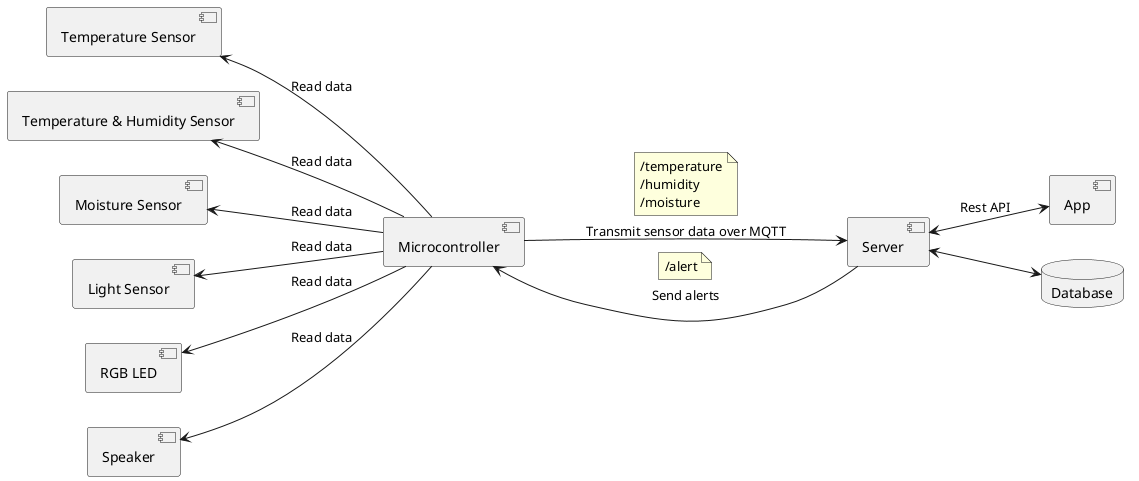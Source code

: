 @startuml System Design
left to right direction

component "Microcontroller"
component "Temperature Sensor" as TemperatureSensor
component "Temperature & Humidity Sensor" as TemperatureHumiditySensor
component "Moisture Sensor" as MoistureSensor
component "Light Sensor" as LightSensor
component "RGB LED" as RGBLED
component "Speaker" as Speaker

component Server
component App
database Database

TemperatureSensor <-- Microcontroller : Read data
TemperatureHumiditySensor <-- Microcontroller : Read data
MoistureSensor  <-- Microcontroller : Read data
LightSensor <-- Microcontroller : Read data
RGBLED <-- Microcontroller : Read data
Speaker <-- Microcontroller : Read data

Microcontroller --> Server : Transmit sensor data over MQTT
note top of link
  /temperature
  /humidity
  /moisture
end note

Server <--> Database
    
Server <--> App : Rest API

Server ---> Microcontroller : Send alerts
note top of link
    /alert
end note

@enduml
